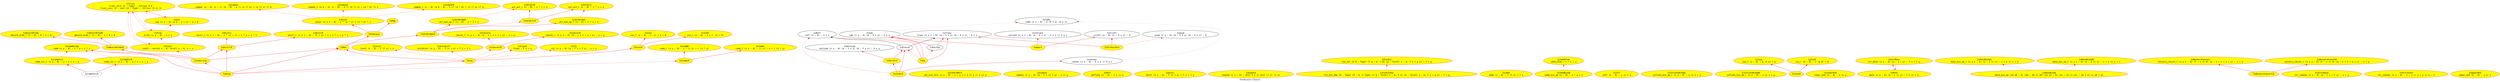 digraph Is {
  label = "Predicative Classes"
  rankdir = BT

  node [fontname = monospace]

  node [fillcolor = none, style = filled]

  // IsMetric [label = "\N", color = red, fillcolor = yellow]
  IsAbsorbElemL [label = "\N\nabsorb_elem_l (x : A) : 0 * x = 0", color = red, fillcolor = yellow]
  IsAbsorbElemLR [label = "\N", color = red, fillcolor = yellow]
  IsAbsorbElemR [label = "\N\nabsorb_elem_r (x : A) : x * 0 = 0", color = red, fillcolor = yellow]
  IsAntidistr [label = "\N\nantidistr (x y : A) : f (x + y) = f y + f x", color = red, fillcolor = yellow]
  IsAntisym [label = "\N\nantisym (x y : A) (a : Y x y) (b : Y y x) : X x y"]
  IsApart [label = "\N", color = red, fillcolor = yellow]
  IsAssoc [label = "\N\nassoc (x y z : A) : x * (y * z) = (x * y) * z", color = red, fillcolor = yellow]
  IsAsym [label = "\N\nasym (x y : A) (a : X x y) (b : X y x) : 0"]
  IsCancelL [label = "\N\ncancel_l (x y z : A) (a : z + x = z + y) : x = y", color = red, fillcolor = yellow]
  IsCancelLR [label = "\N", color = red, fillcolor = yellow]
  IsCancelR [label = "\N\ncancel_r (x y z : A) (a : x + z = y + z) : x = y", color = red, fillcolor = yellow]
  IsCohOrdRels [label = "\N\ncoh_ord_rels (x y : A) : x < y <-> x <= y /\\ x <> y", color = red, fillcolor = yellow]
  IsComm [label = "\N\ncomm (x y : A) : X (k x y) (k y x)"]
  IsCommBinOp [label = "\N\ncomm (x y : A) : x * y = y * x", color = red, fillcolor = yellow]
  IsCommL [label = "\N\ncomm_l (x y : A) : (/ x) * y = / (x * y)", color = red, fillcolor = yellow]
  IsCommLR [label = "\N", color = red, fillcolor = yellow]
  IsCommR [label = "\N\ncomm_r (x y : A) : x * (/ y) = / (x * y)", color = red, fillcolor = yellow]
  IsCommTorL [label = "\N\ncomm_tor_l (x y : B) : y / x = x / y", color = red, fillcolor = yellow]
  IsCommTorR [label = "\N\ncomm_tor_r (x y : B) : y / x = x / y", color = red, fillcolor = yellow]
  IsComono [label = "\N\ncomono (x y : A) (a : f x <= f y) : x <= y", color = red, fillcolor = yellow]
  IsCompat [label = "\N\ncompat (a : A) (x : C) (b : B) : a *< (x >* b) = (a *< x) >* b", color = red, fillcolor = yellow]
  IsCompatL [label = "\N\ncompat_l (a b : A) (x : B) : a *< (b *< x) = (a * b) *< x", color = red, fillcolor = yellow]
  IsCompatR [label = "\N\ncompat_r (x : B) (a b : A) : x >* (a * b) = (x >* a) >* b", color = red, fillcolor = yellow]
  IsConnex [label = "\N\nconnex (x y : A) : X x y \\/ X y x"]
  IsContr [label = "\N\ncontr : exists x : A, forall y : A, x = y", color = red, fillcolor = yellow]
  IsCotrans [label = "\N\ncotrans (x y z : A) (a : X x z) : X x y \\/ X y z"]
  IsDefl [label = "\N\ndeflate (x : A) : f x <= x", color = red, fillcolor = yellow]
  IsDistr [label = "\N\ndistr (x y : A) : f (x + y) = f x + f y", color = red, fillcolor = yellow]
  IsDistrL [label = "\N\ndistr_l (x y z : A) : x * (y + z) = x * y + x * z", color = red, fillcolor = yellow]
  IsDistrLR [label = "\N", color = red, fillcolor = yellow]
  IsDistrR [label = "\N\ndistr_r (x y z : A) : (x + y) * z = x * z + y * z", color = red, fillcolor = yellow]
  IsEq [label = "\N", color = red, fillcolor = yellow]
  IsExpand [label = "\N\ncontract (x y : A) : dist (f x) (f y) <= dist x y", color = red, fillcolor = yellow]
  IsExpand [label = "\N\nexpand (x y : A) : dist x y <= dist (f x) (f y)", color = red, fillcolor = yellow]
  IsFixed [label = "\N\nfixed : f x = x", color = red, fillcolor = yellow]
  IsFunExt [label = "\N\nfun_ext (A B : Type) (f g : A -> B) (a : forall x : A, f x = g x) : f = g", color = red, fillcolor = yellow]
  IsFunExtDep [label = "\N\nfun_ext_dep (A : Type) (P : A -> Type) (f g : forall x : A, P x) (a : forall x : A, f x = g x) : f = g", color = red, fillcolor = yellow]
  IsGrp [label = "\N", color = red, fillcolor = yellow]
  IsIdem [label = "\N\nidem (x : A) : f (f x) = f x", color = red, fillcolor = yellow]
  IsIdemBinOp [label = "\N\nidem_bin_op (x : A) : x * x = x", color = red, fillcolor = yellow]
  IsIdemElem [label = "\N\nidem_elem : x * x = x", color = red, fillcolor = yellow]
  IsInfl [label = "\N\ninfl (x : A) : x <= f x", color = red, fillcolor = yellow]
  IsInflateBinOpL [label = "\N\ninflate_bin_op_l (x y : A) : y <= x + y", color = red, fillcolor = yellow]
  IsInflateBinOpR [label = "\N\ninflate_bin_op_r (x y : A) : x <= x + y", color = red, fillcolor = yellow]
  IsInj [label = "\N\ninj (x y : A) (a : f x = f y) : x = y", color = red, fillcolor = yellow]
  IsInvL [label = "\N\ninv_l (x : A) : (- x) + x = 0", color = red, fillcolor = yellow]
  IsInvLR [label = "\N", color = red, fillcolor = yellow]
  IsInvR [label = "\N\ninv_r (x : A) : x + (- x) = 0", color = red, fillcolor = yellow]
  IsInvol [label = "\N\ninvol (x : A) : f (f x) = x", color = red, fillcolor = yellow]
  IsIrrefl [label = "\N\nirrefl (x : A) (a : X x x) : 0"]
  IsIsoL [label = "\N\niso_l (a : A) : g (f a) = a", color = red, fillcolor = yellow]
  IsIsoLR [label = "\N", color = red, fillcolor = yellow]
  IsIsoR [label = "\N\niso_r (b : B) : f (g b) = b", color = red, fillcolor = yellow]
  IsLowerBnd [label = "\N\nlower_bnd (y : A) : x <= y", color = red, fillcolor = yellow]
  IsMag [label = "\N", color = red, fillcolor = yellow]
  IsMon [label = "\N", color = red, fillcolor = yellow]
  IsMono [label = "\N\nmono (x y : A) (a : x <= y) : f x <= f y", color = red, fillcolor = yellow]
  IsMonoBinOp [label = "\N\nmono_bin_op (x0 y0 : A) (a0 : x0 <= y0) (x1 y1 : A) (a1 : x1 <= y1) : x0 + x1 <= y0 + y1", color = red, fillcolor = yellow]
  IsMonoBinOpL [label = "\N\nmono_bin_op_l (x y z : A) (a : x <= y) : z + x <= z + y", color = red, fillcolor = yellow]
  IsMonoBinOpR [label = "\N\nmono_bin_op_r (x y z : A) (a : x <= y) : x + z <= y + z", color = red, fillcolor = yellow]
  IsNonzeroCancelL [label = "\N\nnonzero_cancel_l (x y z : A) (f : z <> 0) (a : z + x = z + y) : x = y", color = red, fillcolor = yellow]
  IsNonzeroCancelLR [label = "\N", color = red, fillcolor = yellow]
  IsNonzeroCancelR [label = "\N\nnonzero_cancel_r (x y z : A) (f : z <> 0) (a : x + z = y + z) : x = y", color = red, fillcolor = yellow]
  IsPartEq [label = "\N"]
  IsPartOrd [label = "\N", color = red, fillcolor = yellow]
  IsPreord [label = "\N"]
  IsProp [label = "\N\nirrel (x y : A) : x = y", color = red, fillcolor = yellow]
  IsRefl [label = "\N\nrefl (x : A) : X x x"]
  IsRing [label = "\N", color = red, fillcolor = yellow]
  IsSemigrp [label = "\N", color = red, fillcolor = yellow]
  IsSemiring [label = "\N", color = red, fillcolor = yellow]
  IsSet [label = "\N\nuip (x y : A) (a b : x = y) : a = b", color = red, fillcolor = yellow]
  IsStrComono [label = "\N\nstr_comono (x y : A) (a : f x < f y) : x < y", color = red, fillcolor = yellow]
  IsStrConnex [label = "\N\nstr_connex (x y : A) : x ~ y \\/ x = y \\/ y ~ x", color = red, fillcolor = yellow]
  IsStrMono [label = "\N\nstr_mono (x y : A) (a : x < y) : f x < f y", color = red, fillcolor = yellow]
  IsStrPartOrd [label = "\N", color = red, fillcolor = yellow]
  IsSym [label = "\N\nsym (x y : A) (a : X x y) : X y x"]
  IsTotOrd [label = "\N", color = red, fillcolor = yellow]
  IsTrans [label = "\N\ntrans (x y z : A) (a : X x y) (b : X y z) : X x z"]
  IsTrunc [label = "\N\ntrunc_zero (A : Type) : IsTrunc O A\ntrunc_succ (n : nat) (A : Type) : IsTrunc (S n) A", color = red, fillcolor = yellow]
  IsUnlActL [label = "\N\nunl_act_l (x : B) : 1 * x = x", color = red, fillcolor = yellow]
  IsUnlActLR [label = "\N", color = red, fillcolor = yellow]
  IsUnlActR [label = "\N\nunl_act_r (x : B) : x * 1 = x", color = red, fillcolor = yellow]
  IsUnlBinOpL [label = "\N\nunl_bin_op_l (x : A) : 1 * x = x", color = red, fillcolor = yellow]
  IsUnlBinOpLR [label = "\N", color = red, fillcolor = yellow]
  IsUnlBinOpR [label = "\N\nunl_bin_op_r (x : A) : x * 1 = x", color = red, fillcolor = yellow]
  IsUpperBnd [label = "\N\nupper_bnd (y : A) : y <= x", color = red, fillcolor = yellow]

  node [style = dashed]

  // Constraints and Fields

  edge [style = solid]

  IsPreord -> IsRefl
  IsPreord -> IsTrans

  edge [color = red]

  IsAbsorbElemLR -> IsAbsorbElemL
  IsAbsorbElemLR -> IsAbsorbElemR
  IsApart -> IsCotrans
  IsApart -> IsIrrefl
  IsApart -> IsSym
  IsCancelLR -> IsCancelL
  IsCancelLR -> IsCancelR
  IsCommLR -> IsCommL
  IsCommLR -> IsCommR
  IsCommTorLR -> IsCommTorL
  IsCommTorLR -> IsCommTorR
  IsDistrLR -> IsDistrL
  IsDistrLR -> IsDistrR
  IsGrp -> IsInvLR
  IsGrp -> IsMon
  IsInvLR -> IsInvL
  IsInvLR -> IsInvR
  IsIsoLR -> IsIsoL
  IsIsoLR -> IsIsoR
  IsMon -> IsSemigrp
  IsMon -> IsUnlBinOpLR
  IsNonzeroCancelLR -> IsNonzeroCancelL
  IsNonzeroCancelLR -> IsNonzeroCancelR
  IsRing -> IsCommBinOp
  IsRing -> IsDistrLR
  IsRing -> IsGrp
  IsRing -> IsMon
  IsSemigrp -> IsAssoc
  IsSemigrp -> IsMag
  IsSemiring -> IsAbsorbElemLR
  IsSemiring -> IsCommBinOp
  IsSemiring -> IsDistrLR
  IsSemiring -> IsMon
  IsTotOrd -> IsConnex
  IsTotOrd -> IsPartOrd
  IsTotOrd -> IsPreord
  IsUnlActLR -> IsUnlActL
  IsUnlActLR -> IsUnlActR
  IsUnlBinOpLR -> IsUnlBinOpL
  IsUnlBinOpLR -> IsUnlBinOpR

  IsEq -> IsRefl
  IsEq -> IsSym
  IsEq -> IsTrans
  IsPartEq -> IsSym
  IsPartEq -> IsTrans
  IsPartOrd -> IsAntisym
  IsPartOrd -> IsPreord
  IsStrPartOrd -> IsIrrefl
  IsStrPartOrd -> IsTrans

  // Subclasses

  edge [style = dashed]

  IsAssoc -> IsCompat
  IsAssoc -> IsCompatL
  IsAssoc -> IsCompatR
  IsCommTorL -> IsCommBinOp
  IsCommTorR -> IsCommBinOp
  IsContr -> IsProp
  IsContr -> IsTrunc
  IsFunExtDep -> IsFunExt
  IsGrp -> IsAntidistr
  IsGrp -> IsCancelLR
  IsGrp -> IsFixed
  IsGrp -> IsInj
  IsGrp -> IsInvol
  IsIdemBinOp -> IsIdemElem
  IsMono -> IsStrMono
  IsMonoBinOp -> IsMonoBinOpL
  IsMonoBinOp -> IsMonoBinOpR
  IsProp -> IsSet
  IsProp -> IsTrunc
  IsRing -> IsAbsorbElemLR
  IsRing -> IsCommLR
  IsRing -> IsSemiring
  IsSemiring -> IsContr
  IsSet -> IsTrunc
  IsStrMono -> IsMono
  IsTotOrd -> IsRefl
  IsTrunc -> IsContr
  IsTrunc -> IsProp
  IsTrunc -> IsSet
  IsUnlBinOpL -> IsUnlActL
  IsUnlBinOpLR -> IsUnlActLR
  IsUnlBinOpR -> IsUnlActR

  IsEq -> IsPartEq
  IsEq -> IsPreord
  IsStrPartOrd -> IsAsym

  // Specializations

  edge [style = dotted]

  IsConnex -> IsComm
  IsSym -> IsComm
}
